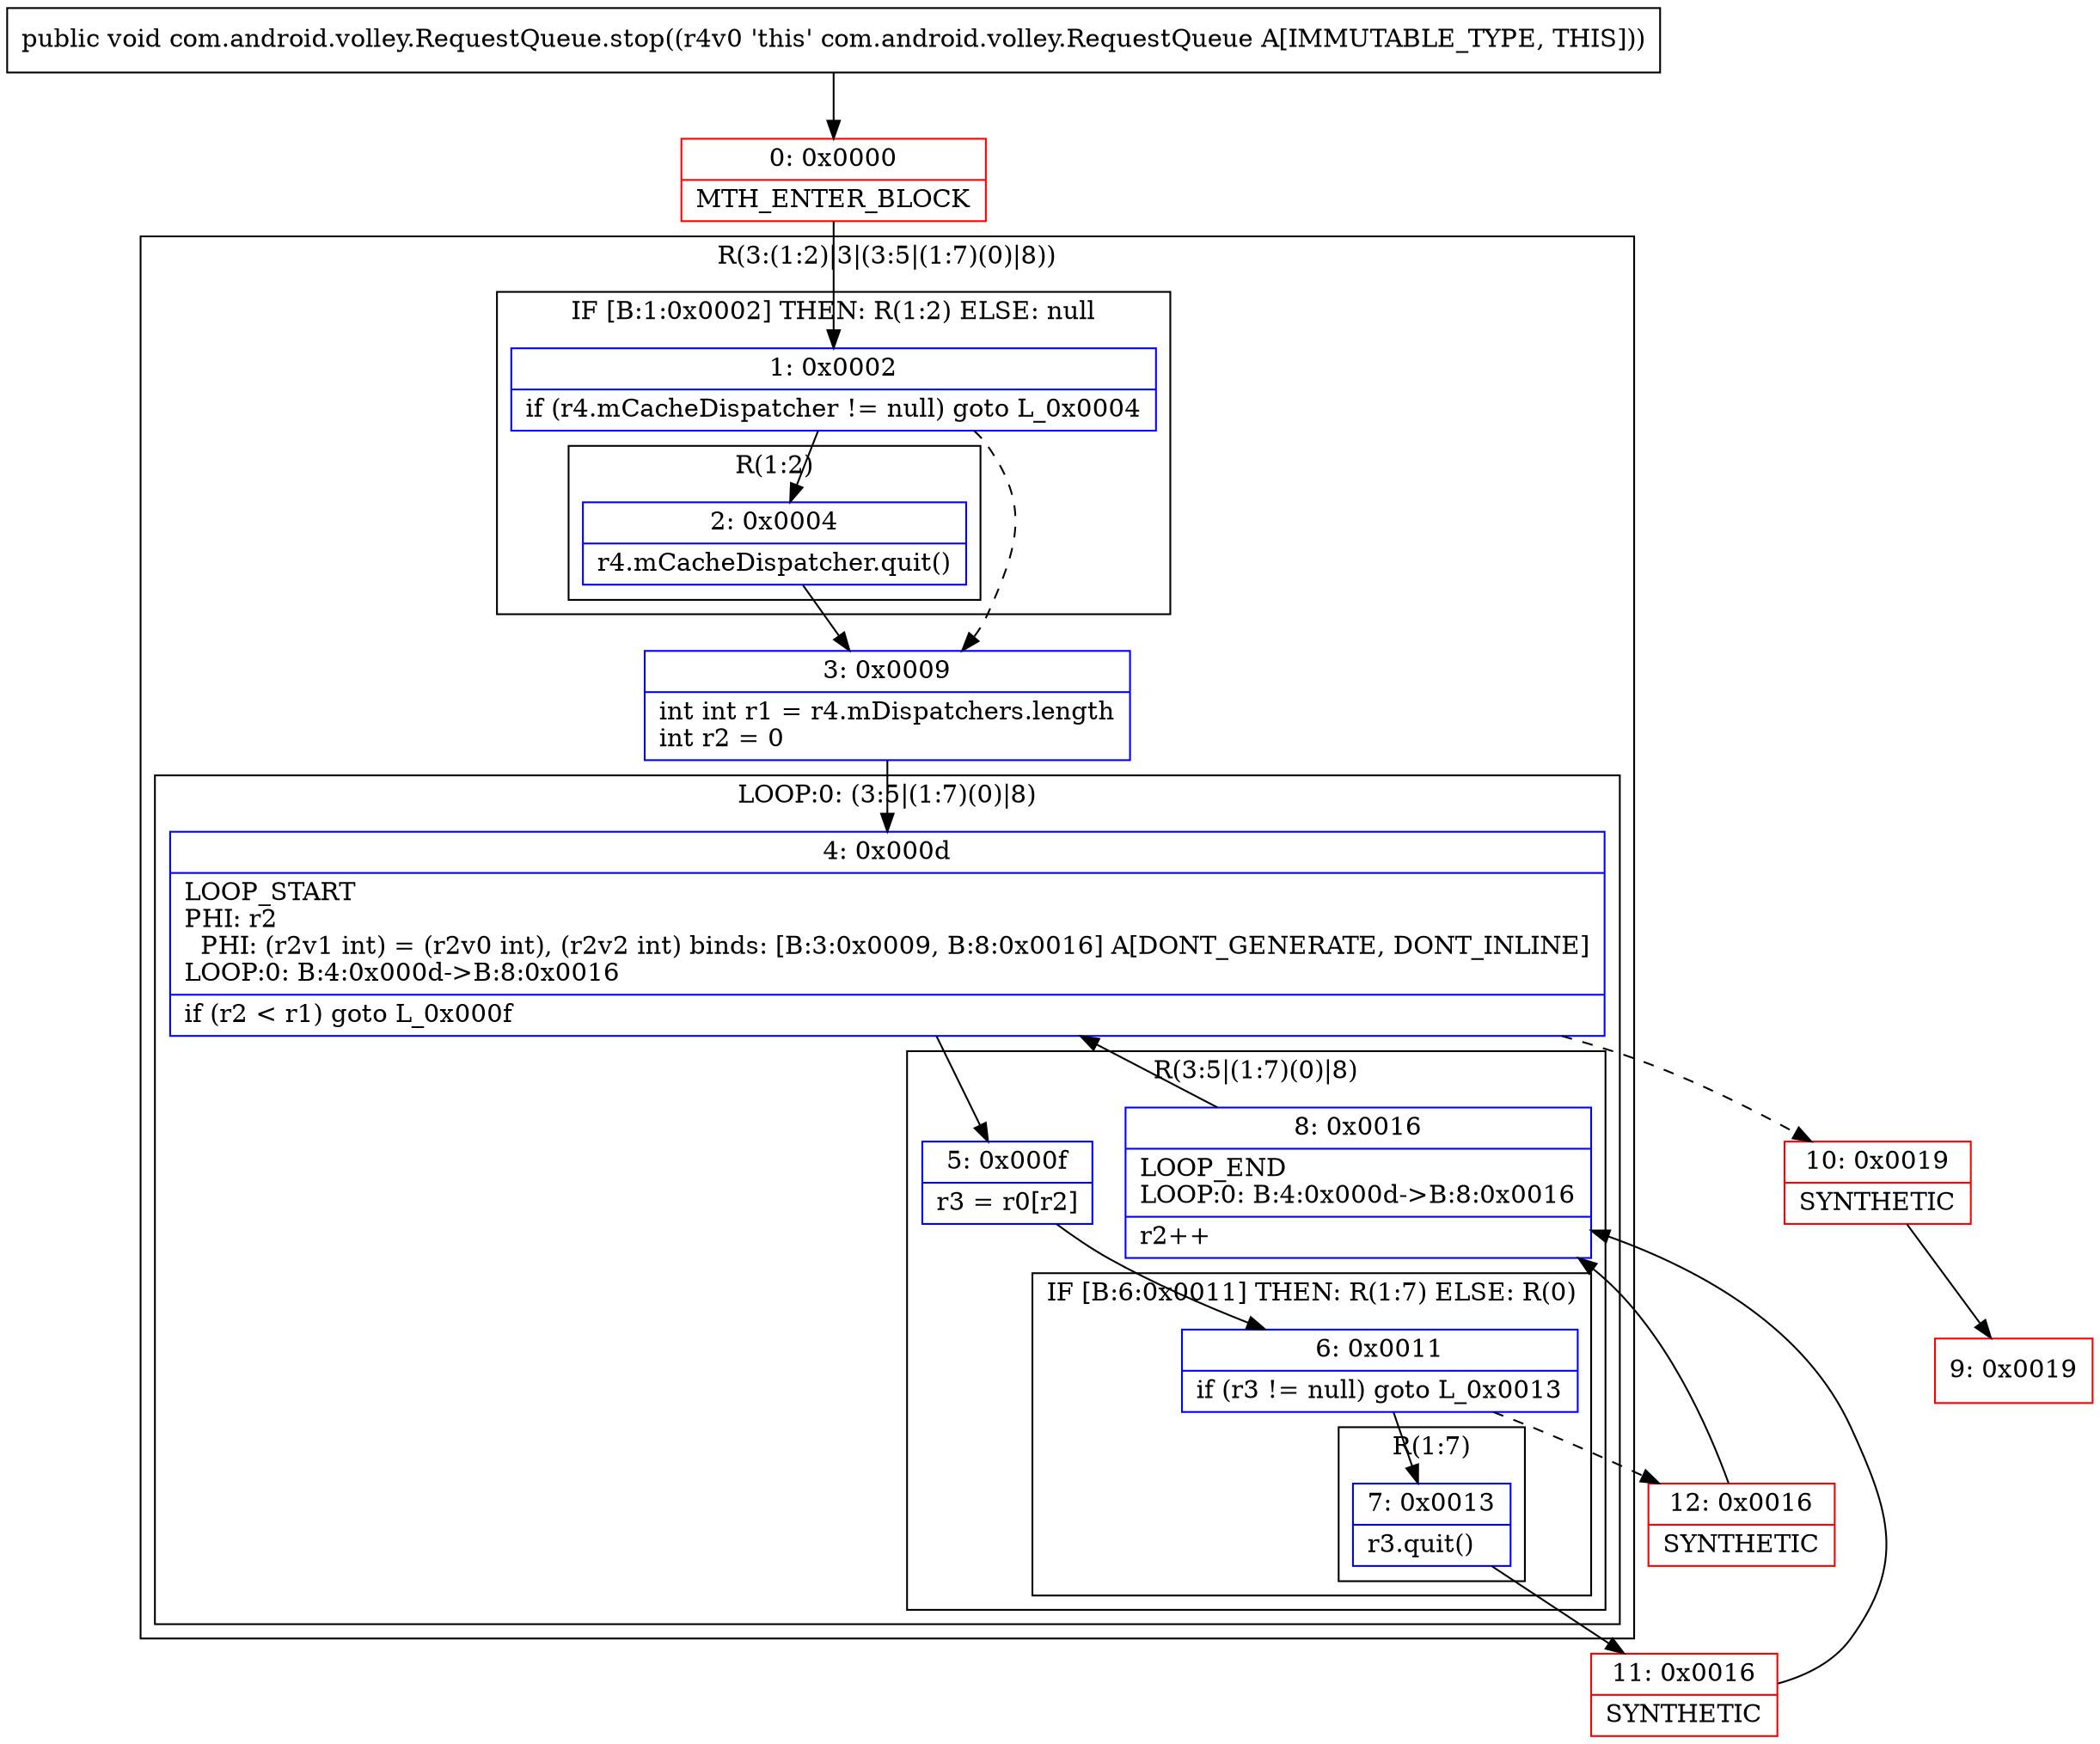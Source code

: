 digraph "CFG forcom.android.volley.RequestQueue.stop()V" {
subgraph cluster_Region_759533511 {
label = "R(3:(1:2)|3|(3:5|(1:7)(0)|8))";
node [shape=record,color=blue];
subgraph cluster_IfRegion_6095441 {
label = "IF [B:1:0x0002] THEN: R(1:2) ELSE: null";
node [shape=record,color=blue];
Node_1 [shape=record,label="{1\:\ 0x0002|if (r4.mCacheDispatcher != null) goto L_0x0004\l}"];
subgraph cluster_Region_1614900577 {
label = "R(1:2)";
node [shape=record,color=blue];
Node_2 [shape=record,label="{2\:\ 0x0004|r4.mCacheDispatcher.quit()\l}"];
}
}
Node_3 [shape=record,label="{3\:\ 0x0009|int int r1 = r4.mDispatchers.length\lint r2 = 0\l}"];
subgraph cluster_LoopRegion_2143392067 {
label = "LOOP:0: (3:5|(1:7)(0)|8)";
node [shape=record,color=blue];
Node_4 [shape=record,label="{4\:\ 0x000d|LOOP_START\lPHI: r2 \l  PHI: (r2v1 int) = (r2v0 int), (r2v2 int) binds: [B:3:0x0009, B:8:0x0016] A[DONT_GENERATE, DONT_INLINE]\lLOOP:0: B:4:0x000d\-\>B:8:0x0016\l|if (r2 \< r1) goto L_0x000f\l}"];
subgraph cluster_Region_683912864 {
label = "R(3:5|(1:7)(0)|8)";
node [shape=record,color=blue];
Node_5 [shape=record,label="{5\:\ 0x000f|r3 = r0[r2]\l}"];
subgraph cluster_IfRegion_1403262557 {
label = "IF [B:6:0x0011] THEN: R(1:7) ELSE: R(0)";
node [shape=record,color=blue];
Node_6 [shape=record,label="{6\:\ 0x0011|if (r3 != null) goto L_0x0013\l}"];
subgraph cluster_Region_998496754 {
label = "R(1:7)";
node [shape=record,color=blue];
Node_7 [shape=record,label="{7\:\ 0x0013|r3.quit()\l}"];
}
subgraph cluster_Region_1346539910 {
label = "R(0)";
node [shape=record,color=blue];
}
}
Node_8 [shape=record,label="{8\:\ 0x0016|LOOP_END\lLOOP:0: B:4:0x000d\-\>B:8:0x0016\l|r2++\l}"];
}
}
}
Node_0 [shape=record,color=red,label="{0\:\ 0x0000|MTH_ENTER_BLOCK\l}"];
Node_9 [shape=record,color=red,label="{9\:\ 0x0019}"];
Node_10 [shape=record,color=red,label="{10\:\ 0x0019|SYNTHETIC\l}"];
Node_11 [shape=record,color=red,label="{11\:\ 0x0016|SYNTHETIC\l}"];
Node_12 [shape=record,color=red,label="{12\:\ 0x0016|SYNTHETIC\l}"];
MethodNode[shape=record,label="{public void com.android.volley.RequestQueue.stop((r4v0 'this' com.android.volley.RequestQueue A[IMMUTABLE_TYPE, THIS])) }"];
MethodNode -> Node_0;
Node_1 -> Node_2;
Node_1 -> Node_3[style=dashed];
Node_2 -> Node_3;
Node_3 -> Node_4;
Node_4 -> Node_5;
Node_4 -> Node_10[style=dashed];
Node_5 -> Node_6;
Node_6 -> Node_7;
Node_6 -> Node_12[style=dashed];
Node_7 -> Node_11;
Node_8 -> Node_4;
Node_0 -> Node_1;
Node_10 -> Node_9;
Node_11 -> Node_8;
Node_12 -> Node_8;
}

